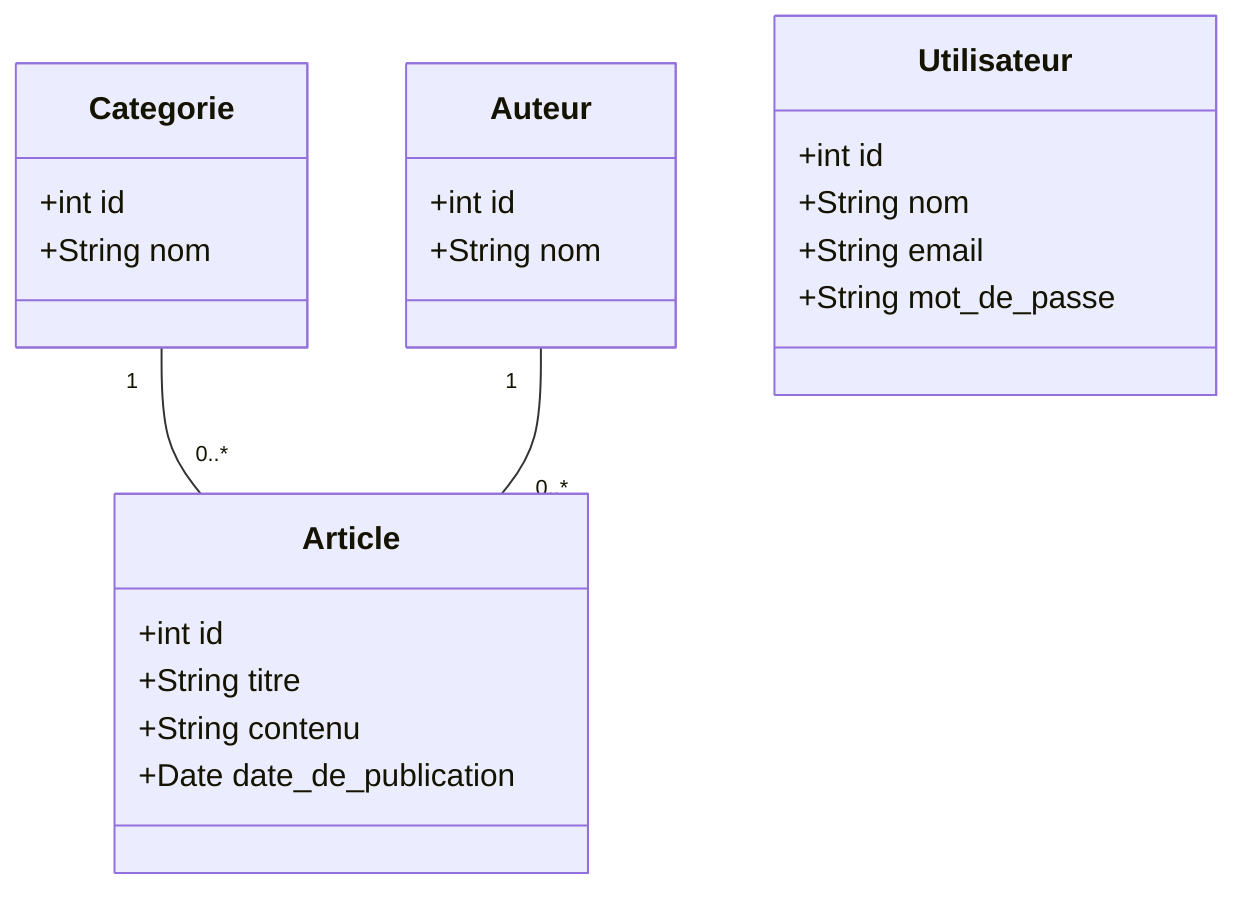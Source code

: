 classDiagram
    class Article {
        +int id
        +String titre
        +String contenu
        +Date date_de_publication
    }
    
    class Categorie {
        +int id
        +String nom
    }
    class Auteur {
        +int id
        +String nom
    }
    
    class Utilisateur {
        +int id
        +String nom
        +String email
        +String mot_de_passe
    }
    
    Categorie "1" -- "0..*" Article 
    Auteur "1" -- "0..*" Article